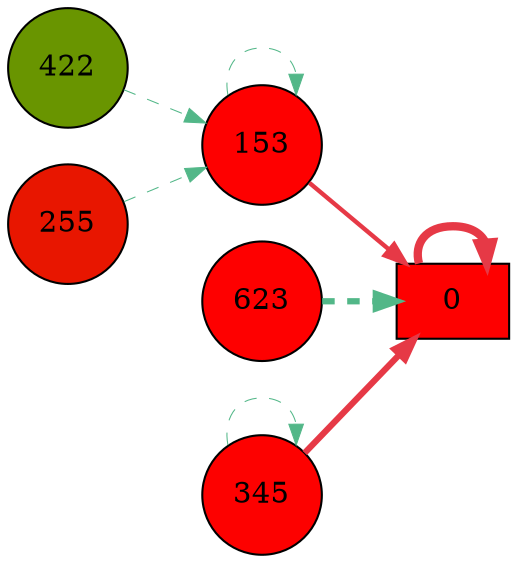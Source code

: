 digraph G{
rankdir=LR;
0 [style=filled, shape=box, fillcolor="#fe0000", label="0"];
153 [style=filled, shape=circle, fillcolor="#fe0000", label="153"];
422 [style=filled, shape=circle, fillcolor="#699500", label="422"];
623 [style=filled, shape=circle, fillcolor="#fe0000", label="623"];
345 [style=filled, shape=circle, fillcolor="#fd0100", label="345"];
255 [style=filled, shape=circle, fillcolor="#e81600", label="255"];
0 -> 0 [color="#e63946",penwidth=4.00];
345 -> 0 [color="#e63946",penwidth=3.00];
153 -> 0 [color="#e63946",penwidth=2.11];
623 -> 0 [color="#52b788",style=dashed,penwidth=3.00];
345 -> 345 [color="#52b788",style=dashed,penwidth=0.50];
422 -> 153 [color="#52b788",style=dashed,penwidth=0.50];
153 -> 153 [color="#52b788",style=dashed,penwidth=0.50];
255 -> 153 [color="#52b788",style=dashed,penwidth=0.50];
}
